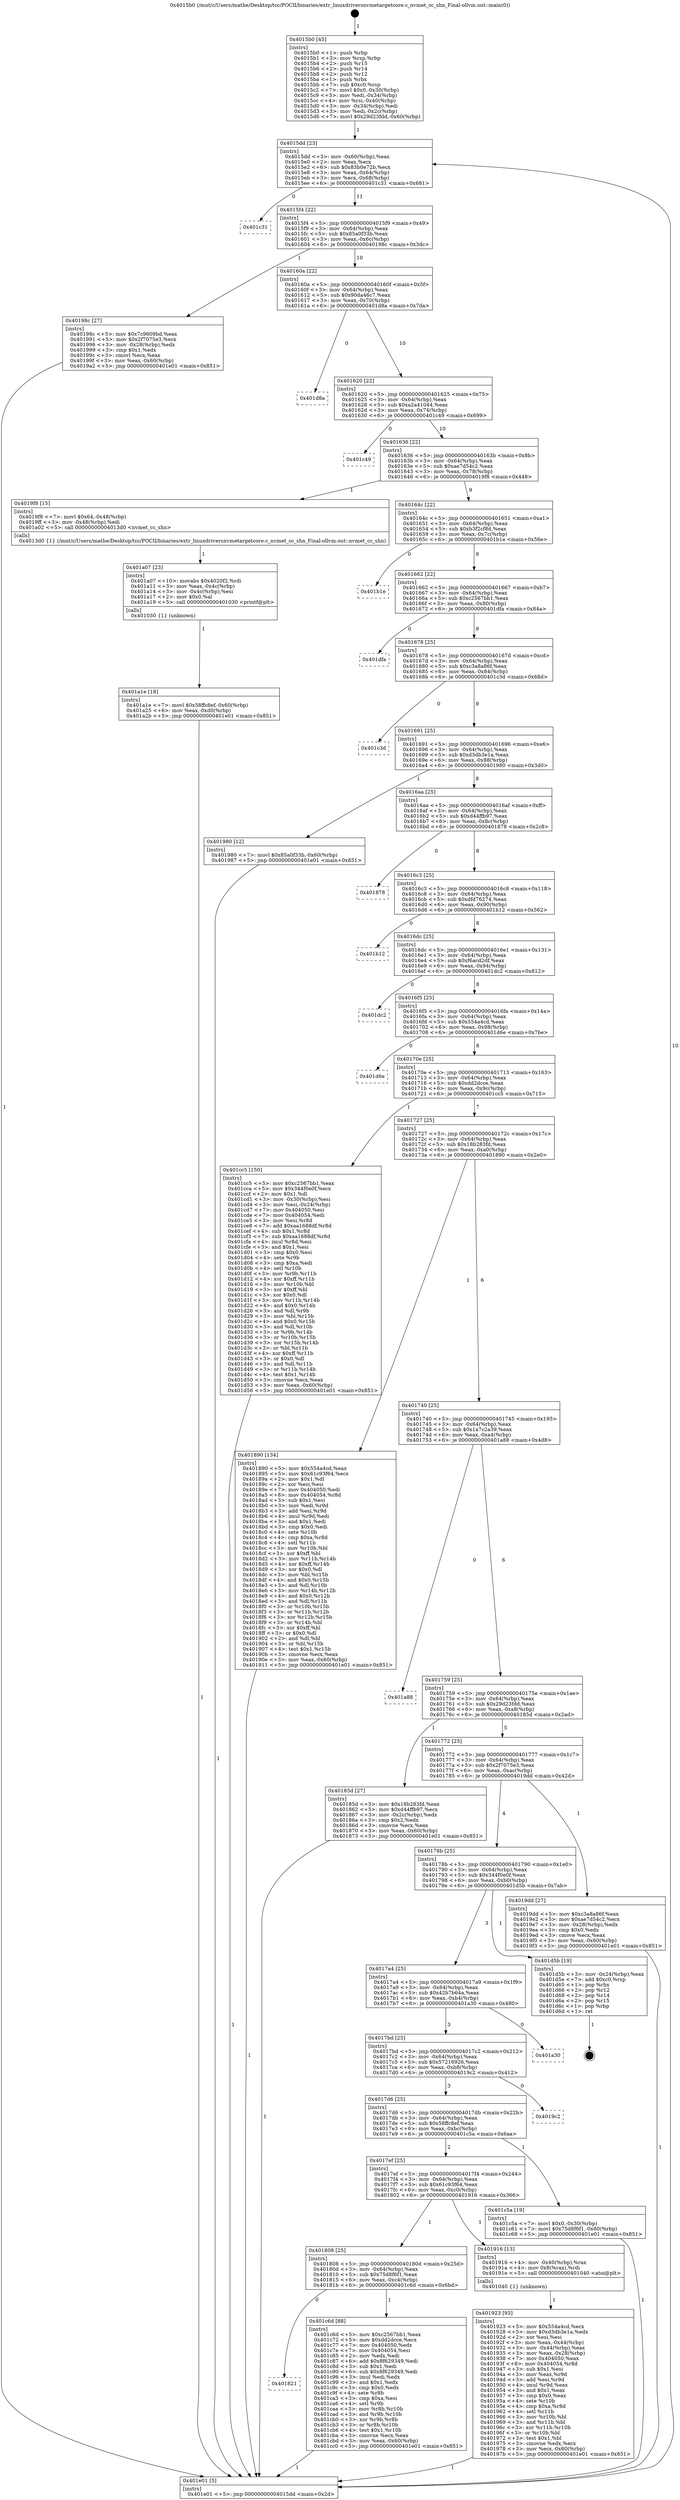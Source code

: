 digraph "0x4015b0" {
  label = "0x4015b0 (/mnt/c/Users/mathe/Desktop/tcc/POCII/binaries/extr_linuxdriversnvmetargetcore.c_nvmet_cc_shn_Final-ollvm.out::main(0))"
  labelloc = "t"
  node[shape=record]

  Entry [label="",width=0.3,height=0.3,shape=circle,fillcolor=black,style=filled]
  "0x4015dd" [label="{
     0x4015dd [23]\l
     | [instrs]\l
     &nbsp;&nbsp;0x4015dd \<+3\>: mov -0x60(%rbp),%eax\l
     &nbsp;&nbsp;0x4015e0 \<+2\>: mov %eax,%ecx\l
     &nbsp;&nbsp;0x4015e2 \<+6\>: sub $0x83b0e72b,%ecx\l
     &nbsp;&nbsp;0x4015e8 \<+3\>: mov %eax,-0x64(%rbp)\l
     &nbsp;&nbsp;0x4015eb \<+3\>: mov %ecx,-0x68(%rbp)\l
     &nbsp;&nbsp;0x4015ee \<+6\>: je 0000000000401c31 \<main+0x681\>\l
  }"]
  "0x401c31" [label="{
     0x401c31\l
  }", style=dashed]
  "0x4015f4" [label="{
     0x4015f4 [22]\l
     | [instrs]\l
     &nbsp;&nbsp;0x4015f4 \<+5\>: jmp 00000000004015f9 \<main+0x49\>\l
     &nbsp;&nbsp;0x4015f9 \<+3\>: mov -0x64(%rbp),%eax\l
     &nbsp;&nbsp;0x4015fc \<+5\>: sub $0x85a0f33b,%eax\l
     &nbsp;&nbsp;0x401601 \<+3\>: mov %eax,-0x6c(%rbp)\l
     &nbsp;&nbsp;0x401604 \<+6\>: je 000000000040198c \<main+0x3dc\>\l
  }"]
  Exit [label="",width=0.3,height=0.3,shape=circle,fillcolor=black,style=filled,peripheries=2]
  "0x40198c" [label="{
     0x40198c [27]\l
     | [instrs]\l
     &nbsp;&nbsp;0x40198c \<+5\>: mov $0x7c9609bd,%eax\l
     &nbsp;&nbsp;0x401991 \<+5\>: mov $0x2f7075e3,%ecx\l
     &nbsp;&nbsp;0x401996 \<+3\>: mov -0x28(%rbp),%edx\l
     &nbsp;&nbsp;0x401999 \<+3\>: cmp $0x1,%edx\l
     &nbsp;&nbsp;0x40199c \<+3\>: cmovl %ecx,%eax\l
     &nbsp;&nbsp;0x40199f \<+3\>: mov %eax,-0x60(%rbp)\l
     &nbsp;&nbsp;0x4019a2 \<+5\>: jmp 0000000000401e01 \<main+0x851\>\l
  }"]
  "0x40160a" [label="{
     0x40160a [22]\l
     | [instrs]\l
     &nbsp;&nbsp;0x40160a \<+5\>: jmp 000000000040160f \<main+0x5f\>\l
     &nbsp;&nbsp;0x40160f \<+3\>: mov -0x64(%rbp),%eax\l
     &nbsp;&nbsp;0x401612 \<+5\>: sub $0x90da46c7,%eax\l
     &nbsp;&nbsp;0x401617 \<+3\>: mov %eax,-0x70(%rbp)\l
     &nbsp;&nbsp;0x40161a \<+6\>: je 0000000000401d8a \<main+0x7da\>\l
  }"]
  "0x401821" [label="{
     0x401821\l
  }", style=dashed]
  "0x401d8a" [label="{
     0x401d8a\l
  }", style=dashed]
  "0x401620" [label="{
     0x401620 [22]\l
     | [instrs]\l
     &nbsp;&nbsp;0x401620 \<+5\>: jmp 0000000000401625 \<main+0x75\>\l
     &nbsp;&nbsp;0x401625 \<+3\>: mov -0x64(%rbp),%eax\l
     &nbsp;&nbsp;0x401628 \<+5\>: sub $0xa2a41044,%eax\l
     &nbsp;&nbsp;0x40162d \<+3\>: mov %eax,-0x74(%rbp)\l
     &nbsp;&nbsp;0x401630 \<+6\>: je 0000000000401c49 \<main+0x699\>\l
  }"]
  "0x401c6d" [label="{
     0x401c6d [88]\l
     | [instrs]\l
     &nbsp;&nbsp;0x401c6d \<+5\>: mov $0xc2567bb1,%eax\l
     &nbsp;&nbsp;0x401c72 \<+5\>: mov $0xdd2dcce,%ecx\l
     &nbsp;&nbsp;0x401c77 \<+7\>: mov 0x404050,%edx\l
     &nbsp;&nbsp;0x401c7e \<+7\>: mov 0x404054,%esi\l
     &nbsp;&nbsp;0x401c85 \<+2\>: mov %edx,%edi\l
     &nbsp;&nbsp;0x401c87 \<+6\>: add $0x8f629349,%edi\l
     &nbsp;&nbsp;0x401c8d \<+3\>: sub $0x1,%edi\l
     &nbsp;&nbsp;0x401c90 \<+6\>: sub $0x8f629349,%edi\l
     &nbsp;&nbsp;0x401c96 \<+3\>: imul %edi,%edx\l
     &nbsp;&nbsp;0x401c99 \<+3\>: and $0x1,%edx\l
     &nbsp;&nbsp;0x401c9c \<+3\>: cmp $0x0,%edx\l
     &nbsp;&nbsp;0x401c9f \<+4\>: sete %r8b\l
     &nbsp;&nbsp;0x401ca3 \<+3\>: cmp $0xa,%esi\l
     &nbsp;&nbsp;0x401ca6 \<+4\>: setl %r9b\l
     &nbsp;&nbsp;0x401caa \<+3\>: mov %r8b,%r10b\l
     &nbsp;&nbsp;0x401cad \<+3\>: and %r9b,%r10b\l
     &nbsp;&nbsp;0x401cb0 \<+3\>: xor %r9b,%r8b\l
     &nbsp;&nbsp;0x401cb3 \<+3\>: or %r8b,%r10b\l
     &nbsp;&nbsp;0x401cb6 \<+4\>: test $0x1,%r10b\l
     &nbsp;&nbsp;0x401cba \<+3\>: cmovne %ecx,%eax\l
     &nbsp;&nbsp;0x401cbd \<+3\>: mov %eax,-0x60(%rbp)\l
     &nbsp;&nbsp;0x401cc0 \<+5\>: jmp 0000000000401e01 \<main+0x851\>\l
  }"]
  "0x401c49" [label="{
     0x401c49\l
  }", style=dashed]
  "0x401636" [label="{
     0x401636 [22]\l
     | [instrs]\l
     &nbsp;&nbsp;0x401636 \<+5\>: jmp 000000000040163b \<main+0x8b\>\l
     &nbsp;&nbsp;0x40163b \<+3\>: mov -0x64(%rbp),%eax\l
     &nbsp;&nbsp;0x40163e \<+5\>: sub $0xae7d54c2,%eax\l
     &nbsp;&nbsp;0x401643 \<+3\>: mov %eax,-0x78(%rbp)\l
     &nbsp;&nbsp;0x401646 \<+6\>: je 00000000004019f8 \<main+0x448\>\l
  }"]
  "0x401a1e" [label="{
     0x401a1e [18]\l
     | [instrs]\l
     &nbsp;&nbsp;0x401a1e \<+7\>: movl $0x58ffc8ef,-0x60(%rbp)\l
     &nbsp;&nbsp;0x401a25 \<+6\>: mov %eax,-0xd0(%rbp)\l
     &nbsp;&nbsp;0x401a2b \<+5\>: jmp 0000000000401e01 \<main+0x851\>\l
  }"]
  "0x4019f8" [label="{
     0x4019f8 [15]\l
     | [instrs]\l
     &nbsp;&nbsp;0x4019f8 \<+7\>: movl $0x64,-0x48(%rbp)\l
     &nbsp;&nbsp;0x4019ff \<+3\>: mov -0x48(%rbp),%edi\l
     &nbsp;&nbsp;0x401a02 \<+5\>: call 00000000004013d0 \<nvmet_cc_shn\>\l
     | [calls]\l
     &nbsp;&nbsp;0x4013d0 \{1\} (/mnt/c/Users/mathe/Desktop/tcc/POCII/binaries/extr_linuxdriversnvmetargetcore.c_nvmet_cc_shn_Final-ollvm.out::nvmet_cc_shn)\l
  }"]
  "0x40164c" [label="{
     0x40164c [22]\l
     | [instrs]\l
     &nbsp;&nbsp;0x40164c \<+5\>: jmp 0000000000401651 \<main+0xa1\>\l
     &nbsp;&nbsp;0x401651 \<+3\>: mov -0x64(%rbp),%eax\l
     &nbsp;&nbsp;0x401654 \<+5\>: sub $0xb3f2cf8d,%eax\l
     &nbsp;&nbsp;0x401659 \<+3\>: mov %eax,-0x7c(%rbp)\l
     &nbsp;&nbsp;0x40165c \<+6\>: je 0000000000401b1e \<main+0x56e\>\l
  }"]
  "0x401a07" [label="{
     0x401a07 [23]\l
     | [instrs]\l
     &nbsp;&nbsp;0x401a07 \<+10\>: movabs $0x4020f2,%rdi\l
     &nbsp;&nbsp;0x401a11 \<+3\>: mov %eax,-0x4c(%rbp)\l
     &nbsp;&nbsp;0x401a14 \<+3\>: mov -0x4c(%rbp),%esi\l
     &nbsp;&nbsp;0x401a17 \<+2\>: mov $0x0,%al\l
     &nbsp;&nbsp;0x401a19 \<+5\>: call 0000000000401030 \<printf@plt\>\l
     | [calls]\l
     &nbsp;&nbsp;0x401030 \{1\} (unknown)\l
  }"]
  "0x401b1e" [label="{
     0x401b1e\l
  }", style=dashed]
  "0x401662" [label="{
     0x401662 [22]\l
     | [instrs]\l
     &nbsp;&nbsp;0x401662 \<+5\>: jmp 0000000000401667 \<main+0xb7\>\l
     &nbsp;&nbsp;0x401667 \<+3\>: mov -0x64(%rbp),%eax\l
     &nbsp;&nbsp;0x40166a \<+5\>: sub $0xc2567bb1,%eax\l
     &nbsp;&nbsp;0x40166f \<+3\>: mov %eax,-0x80(%rbp)\l
     &nbsp;&nbsp;0x401672 \<+6\>: je 0000000000401dfa \<main+0x84a\>\l
  }"]
  "0x401923" [label="{
     0x401923 [93]\l
     | [instrs]\l
     &nbsp;&nbsp;0x401923 \<+5\>: mov $0x554a4cd,%ecx\l
     &nbsp;&nbsp;0x401928 \<+5\>: mov $0xd3db3e1a,%edx\l
     &nbsp;&nbsp;0x40192d \<+2\>: xor %esi,%esi\l
     &nbsp;&nbsp;0x40192f \<+3\>: mov %eax,-0x44(%rbp)\l
     &nbsp;&nbsp;0x401932 \<+3\>: mov -0x44(%rbp),%eax\l
     &nbsp;&nbsp;0x401935 \<+3\>: mov %eax,-0x28(%rbp)\l
     &nbsp;&nbsp;0x401938 \<+7\>: mov 0x404050,%eax\l
     &nbsp;&nbsp;0x40193f \<+8\>: mov 0x404054,%r8d\l
     &nbsp;&nbsp;0x401947 \<+3\>: sub $0x1,%esi\l
     &nbsp;&nbsp;0x40194a \<+3\>: mov %eax,%r9d\l
     &nbsp;&nbsp;0x40194d \<+3\>: add %esi,%r9d\l
     &nbsp;&nbsp;0x401950 \<+4\>: imul %r9d,%eax\l
     &nbsp;&nbsp;0x401954 \<+3\>: and $0x1,%eax\l
     &nbsp;&nbsp;0x401957 \<+3\>: cmp $0x0,%eax\l
     &nbsp;&nbsp;0x40195a \<+4\>: sete %r10b\l
     &nbsp;&nbsp;0x40195e \<+4\>: cmp $0xa,%r8d\l
     &nbsp;&nbsp;0x401962 \<+4\>: setl %r11b\l
     &nbsp;&nbsp;0x401966 \<+3\>: mov %r10b,%bl\l
     &nbsp;&nbsp;0x401969 \<+3\>: and %r11b,%bl\l
     &nbsp;&nbsp;0x40196c \<+3\>: xor %r11b,%r10b\l
     &nbsp;&nbsp;0x40196f \<+3\>: or %r10b,%bl\l
     &nbsp;&nbsp;0x401972 \<+3\>: test $0x1,%bl\l
     &nbsp;&nbsp;0x401975 \<+3\>: cmovne %edx,%ecx\l
     &nbsp;&nbsp;0x401978 \<+3\>: mov %ecx,-0x60(%rbp)\l
     &nbsp;&nbsp;0x40197b \<+5\>: jmp 0000000000401e01 \<main+0x851\>\l
  }"]
  "0x401dfa" [label="{
     0x401dfa\l
  }", style=dashed]
  "0x401678" [label="{
     0x401678 [25]\l
     | [instrs]\l
     &nbsp;&nbsp;0x401678 \<+5\>: jmp 000000000040167d \<main+0xcd\>\l
     &nbsp;&nbsp;0x40167d \<+3\>: mov -0x64(%rbp),%eax\l
     &nbsp;&nbsp;0x401680 \<+5\>: sub $0xc3a8a86f,%eax\l
     &nbsp;&nbsp;0x401685 \<+6\>: mov %eax,-0x84(%rbp)\l
     &nbsp;&nbsp;0x40168b \<+6\>: je 0000000000401c3d \<main+0x68d\>\l
  }"]
  "0x401808" [label="{
     0x401808 [25]\l
     | [instrs]\l
     &nbsp;&nbsp;0x401808 \<+5\>: jmp 000000000040180d \<main+0x25d\>\l
     &nbsp;&nbsp;0x40180d \<+3\>: mov -0x64(%rbp),%eax\l
     &nbsp;&nbsp;0x401810 \<+5\>: sub $0x75d8f6f1,%eax\l
     &nbsp;&nbsp;0x401815 \<+6\>: mov %eax,-0xc4(%rbp)\l
     &nbsp;&nbsp;0x40181b \<+6\>: je 0000000000401c6d \<main+0x6bd\>\l
  }"]
  "0x401c3d" [label="{
     0x401c3d\l
  }", style=dashed]
  "0x401691" [label="{
     0x401691 [25]\l
     | [instrs]\l
     &nbsp;&nbsp;0x401691 \<+5\>: jmp 0000000000401696 \<main+0xe6\>\l
     &nbsp;&nbsp;0x401696 \<+3\>: mov -0x64(%rbp),%eax\l
     &nbsp;&nbsp;0x401699 \<+5\>: sub $0xd3db3e1a,%eax\l
     &nbsp;&nbsp;0x40169e \<+6\>: mov %eax,-0x88(%rbp)\l
     &nbsp;&nbsp;0x4016a4 \<+6\>: je 0000000000401980 \<main+0x3d0\>\l
  }"]
  "0x401916" [label="{
     0x401916 [13]\l
     | [instrs]\l
     &nbsp;&nbsp;0x401916 \<+4\>: mov -0x40(%rbp),%rax\l
     &nbsp;&nbsp;0x40191a \<+4\>: mov 0x8(%rax),%rdi\l
     &nbsp;&nbsp;0x40191e \<+5\>: call 0000000000401040 \<atoi@plt\>\l
     | [calls]\l
     &nbsp;&nbsp;0x401040 \{1\} (unknown)\l
  }"]
  "0x401980" [label="{
     0x401980 [12]\l
     | [instrs]\l
     &nbsp;&nbsp;0x401980 \<+7\>: movl $0x85a0f33b,-0x60(%rbp)\l
     &nbsp;&nbsp;0x401987 \<+5\>: jmp 0000000000401e01 \<main+0x851\>\l
  }"]
  "0x4016aa" [label="{
     0x4016aa [25]\l
     | [instrs]\l
     &nbsp;&nbsp;0x4016aa \<+5\>: jmp 00000000004016af \<main+0xff\>\l
     &nbsp;&nbsp;0x4016af \<+3\>: mov -0x64(%rbp),%eax\l
     &nbsp;&nbsp;0x4016b2 \<+5\>: sub $0xd44ffb97,%eax\l
     &nbsp;&nbsp;0x4016b7 \<+6\>: mov %eax,-0x8c(%rbp)\l
     &nbsp;&nbsp;0x4016bd \<+6\>: je 0000000000401878 \<main+0x2c8\>\l
  }"]
  "0x4017ef" [label="{
     0x4017ef [25]\l
     | [instrs]\l
     &nbsp;&nbsp;0x4017ef \<+5\>: jmp 00000000004017f4 \<main+0x244\>\l
     &nbsp;&nbsp;0x4017f4 \<+3\>: mov -0x64(%rbp),%eax\l
     &nbsp;&nbsp;0x4017f7 \<+5\>: sub $0x61c93f64,%eax\l
     &nbsp;&nbsp;0x4017fc \<+6\>: mov %eax,-0xc0(%rbp)\l
     &nbsp;&nbsp;0x401802 \<+6\>: je 0000000000401916 \<main+0x366\>\l
  }"]
  "0x401878" [label="{
     0x401878\l
  }", style=dashed]
  "0x4016c3" [label="{
     0x4016c3 [25]\l
     | [instrs]\l
     &nbsp;&nbsp;0x4016c3 \<+5\>: jmp 00000000004016c8 \<main+0x118\>\l
     &nbsp;&nbsp;0x4016c8 \<+3\>: mov -0x64(%rbp),%eax\l
     &nbsp;&nbsp;0x4016cb \<+5\>: sub $0xdfd76274,%eax\l
     &nbsp;&nbsp;0x4016d0 \<+6\>: mov %eax,-0x90(%rbp)\l
     &nbsp;&nbsp;0x4016d6 \<+6\>: je 0000000000401b12 \<main+0x562\>\l
  }"]
  "0x401c5a" [label="{
     0x401c5a [19]\l
     | [instrs]\l
     &nbsp;&nbsp;0x401c5a \<+7\>: movl $0x0,-0x30(%rbp)\l
     &nbsp;&nbsp;0x401c61 \<+7\>: movl $0x75d8f6f1,-0x60(%rbp)\l
     &nbsp;&nbsp;0x401c68 \<+5\>: jmp 0000000000401e01 \<main+0x851\>\l
  }"]
  "0x401b12" [label="{
     0x401b12\l
  }", style=dashed]
  "0x4016dc" [label="{
     0x4016dc [25]\l
     | [instrs]\l
     &nbsp;&nbsp;0x4016dc \<+5\>: jmp 00000000004016e1 \<main+0x131\>\l
     &nbsp;&nbsp;0x4016e1 \<+3\>: mov -0x64(%rbp),%eax\l
     &nbsp;&nbsp;0x4016e4 \<+5\>: sub $0xf6acd2df,%eax\l
     &nbsp;&nbsp;0x4016e9 \<+6\>: mov %eax,-0x94(%rbp)\l
     &nbsp;&nbsp;0x4016ef \<+6\>: je 0000000000401dc2 \<main+0x812\>\l
  }"]
  "0x4017d6" [label="{
     0x4017d6 [25]\l
     | [instrs]\l
     &nbsp;&nbsp;0x4017d6 \<+5\>: jmp 00000000004017db \<main+0x22b\>\l
     &nbsp;&nbsp;0x4017db \<+3\>: mov -0x64(%rbp),%eax\l
     &nbsp;&nbsp;0x4017de \<+5\>: sub $0x58ffc8ef,%eax\l
     &nbsp;&nbsp;0x4017e3 \<+6\>: mov %eax,-0xbc(%rbp)\l
     &nbsp;&nbsp;0x4017e9 \<+6\>: je 0000000000401c5a \<main+0x6aa\>\l
  }"]
  "0x401dc2" [label="{
     0x401dc2\l
  }", style=dashed]
  "0x4016f5" [label="{
     0x4016f5 [25]\l
     | [instrs]\l
     &nbsp;&nbsp;0x4016f5 \<+5\>: jmp 00000000004016fa \<main+0x14a\>\l
     &nbsp;&nbsp;0x4016fa \<+3\>: mov -0x64(%rbp),%eax\l
     &nbsp;&nbsp;0x4016fd \<+5\>: sub $0x554a4cd,%eax\l
     &nbsp;&nbsp;0x401702 \<+6\>: mov %eax,-0x98(%rbp)\l
     &nbsp;&nbsp;0x401708 \<+6\>: je 0000000000401d6e \<main+0x7be\>\l
  }"]
  "0x4019c2" [label="{
     0x4019c2\l
  }", style=dashed]
  "0x401d6e" [label="{
     0x401d6e\l
  }", style=dashed]
  "0x40170e" [label="{
     0x40170e [25]\l
     | [instrs]\l
     &nbsp;&nbsp;0x40170e \<+5\>: jmp 0000000000401713 \<main+0x163\>\l
     &nbsp;&nbsp;0x401713 \<+3\>: mov -0x64(%rbp),%eax\l
     &nbsp;&nbsp;0x401716 \<+5\>: sub $0xdd2dcce,%eax\l
     &nbsp;&nbsp;0x40171b \<+6\>: mov %eax,-0x9c(%rbp)\l
     &nbsp;&nbsp;0x401721 \<+6\>: je 0000000000401cc5 \<main+0x715\>\l
  }"]
  "0x4017bd" [label="{
     0x4017bd [25]\l
     | [instrs]\l
     &nbsp;&nbsp;0x4017bd \<+5\>: jmp 00000000004017c2 \<main+0x212\>\l
     &nbsp;&nbsp;0x4017c2 \<+3\>: mov -0x64(%rbp),%eax\l
     &nbsp;&nbsp;0x4017c5 \<+5\>: sub $0x57216926,%eax\l
     &nbsp;&nbsp;0x4017ca \<+6\>: mov %eax,-0xb8(%rbp)\l
     &nbsp;&nbsp;0x4017d0 \<+6\>: je 00000000004019c2 \<main+0x412\>\l
  }"]
  "0x401cc5" [label="{
     0x401cc5 [150]\l
     | [instrs]\l
     &nbsp;&nbsp;0x401cc5 \<+5\>: mov $0xc2567bb1,%eax\l
     &nbsp;&nbsp;0x401cca \<+5\>: mov $0x344f0e0f,%ecx\l
     &nbsp;&nbsp;0x401ccf \<+2\>: mov $0x1,%dl\l
     &nbsp;&nbsp;0x401cd1 \<+3\>: mov -0x30(%rbp),%esi\l
     &nbsp;&nbsp;0x401cd4 \<+3\>: mov %esi,-0x24(%rbp)\l
     &nbsp;&nbsp;0x401cd7 \<+7\>: mov 0x404050,%esi\l
     &nbsp;&nbsp;0x401cde \<+7\>: mov 0x404054,%edi\l
     &nbsp;&nbsp;0x401ce5 \<+3\>: mov %esi,%r8d\l
     &nbsp;&nbsp;0x401ce8 \<+7\>: add $0xaa1688df,%r8d\l
     &nbsp;&nbsp;0x401cef \<+4\>: sub $0x1,%r8d\l
     &nbsp;&nbsp;0x401cf3 \<+7\>: sub $0xaa1688df,%r8d\l
     &nbsp;&nbsp;0x401cfa \<+4\>: imul %r8d,%esi\l
     &nbsp;&nbsp;0x401cfe \<+3\>: and $0x1,%esi\l
     &nbsp;&nbsp;0x401d01 \<+3\>: cmp $0x0,%esi\l
     &nbsp;&nbsp;0x401d04 \<+4\>: sete %r9b\l
     &nbsp;&nbsp;0x401d08 \<+3\>: cmp $0xa,%edi\l
     &nbsp;&nbsp;0x401d0b \<+4\>: setl %r10b\l
     &nbsp;&nbsp;0x401d0f \<+3\>: mov %r9b,%r11b\l
     &nbsp;&nbsp;0x401d12 \<+4\>: xor $0xff,%r11b\l
     &nbsp;&nbsp;0x401d16 \<+3\>: mov %r10b,%bl\l
     &nbsp;&nbsp;0x401d19 \<+3\>: xor $0xff,%bl\l
     &nbsp;&nbsp;0x401d1c \<+3\>: xor $0x0,%dl\l
     &nbsp;&nbsp;0x401d1f \<+3\>: mov %r11b,%r14b\l
     &nbsp;&nbsp;0x401d22 \<+4\>: and $0x0,%r14b\l
     &nbsp;&nbsp;0x401d26 \<+3\>: and %dl,%r9b\l
     &nbsp;&nbsp;0x401d29 \<+3\>: mov %bl,%r15b\l
     &nbsp;&nbsp;0x401d2c \<+4\>: and $0x0,%r15b\l
     &nbsp;&nbsp;0x401d30 \<+3\>: and %dl,%r10b\l
     &nbsp;&nbsp;0x401d33 \<+3\>: or %r9b,%r14b\l
     &nbsp;&nbsp;0x401d36 \<+3\>: or %r10b,%r15b\l
     &nbsp;&nbsp;0x401d39 \<+3\>: xor %r15b,%r14b\l
     &nbsp;&nbsp;0x401d3c \<+3\>: or %bl,%r11b\l
     &nbsp;&nbsp;0x401d3f \<+4\>: xor $0xff,%r11b\l
     &nbsp;&nbsp;0x401d43 \<+3\>: or $0x0,%dl\l
     &nbsp;&nbsp;0x401d46 \<+3\>: and %dl,%r11b\l
     &nbsp;&nbsp;0x401d49 \<+3\>: or %r11b,%r14b\l
     &nbsp;&nbsp;0x401d4c \<+4\>: test $0x1,%r14b\l
     &nbsp;&nbsp;0x401d50 \<+3\>: cmovne %ecx,%eax\l
     &nbsp;&nbsp;0x401d53 \<+3\>: mov %eax,-0x60(%rbp)\l
     &nbsp;&nbsp;0x401d56 \<+5\>: jmp 0000000000401e01 \<main+0x851\>\l
  }"]
  "0x401727" [label="{
     0x401727 [25]\l
     | [instrs]\l
     &nbsp;&nbsp;0x401727 \<+5\>: jmp 000000000040172c \<main+0x17c\>\l
     &nbsp;&nbsp;0x40172c \<+3\>: mov -0x64(%rbp),%eax\l
     &nbsp;&nbsp;0x40172f \<+5\>: sub $0x18b283fd,%eax\l
     &nbsp;&nbsp;0x401734 \<+6\>: mov %eax,-0xa0(%rbp)\l
     &nbsp;&nbsp;0x40173a \<+6\>: je 0000000000401890 \<main+0x2e0\>\l
  }"]
  "0x401a30" [label="{
     0x401a30\l
  }", style=dashed]
  "0x401890" [label="{
     0x401890 [134]\l
     | [instrs]\l
     &nbsp;&nbsp;0x401890 \<+5\>: mov $0x554a4cd,%eax\l
     &nbsp;&nbsp;0x401895 \<+5\>: mov $0x61c93f64,%ecx\l
     &nbsp;&nbsp;0x40189a \<+2\>: mov $0x1,%dl\l
     &nbsp;&nbsp;0x40189c \<+2\>: xor %esi,%esi\l
     &nbsp;&nbsp;0x40189e \<+7\>: mov 0x404050,%edi\l
     &nbsp;&nbsp;0x4018a5 \<+8\>: mov 0x404054,%r8d\l
     &nbsp;&nbsp;0x4018ad \<+3\>: sub $0x1,%esi\l
     &nbsp;&nbsp;0x4018b0 \<+3\>: mov %edi,%r9d\l
     &nbsp;&nbsp;0x4018b3 \<+3\>: add %esi,%r9d\l
     &nbsp;&nbsp;0x4018b6 \<+4\>: imul %r9d,%edi\l
     &nbsp;&nbsp;0x4018ba \<+3\>: and $0x1,%edi\l
     &nbsp;&nbsp;0x4018bd \<+3\>: cmp $0x0,%edi\l
     &nbsp;&nbsp;0x4018c0 \<+4\>: sete %r10b\l
     &nbsp;&nbsp;0x4018c4 \<+4\>: cmp $0xa,%r8d\l
     &nbsp;&nbsp;0x4018c8 \<+4\>: setl %r11b\l
     &nbsp;&nbsp;0x4018cc \<+3\>: mov %r10b,%bl\l
     &nbsp;&nbsp;0x4018cf \<+3\>: xor $0xff,%bl\l
     &nbsp;&nbsp;0x4018d2 \<+3\>: mov %r11b,%r14b\l
     &nbsp;&nbsp;0x4018d5 \<+4\>: xor $0xff,%r14b\l
     &nbsp;&nbsp;0x4018d9 \<+3\>: xor $0x0,%dl\l
     &nbsp;&nbsp;0x4018dc \<+3\>: mov %bl,%r15b\l
     &nbsp;&nbsp;0x4018df \<+4\>: and $0x0,%r15b\l
     &nbsp;&nbsp;0x4018e3 \<+3\>: and %dl,%r10b\l
     &nbsp;&nbsp;0x4018e6 \<+3\>: mov %r14b,%r12b\l
     &nbsp;&nbsp;0x4018e9 \<+4\>: and $0x0,%r12b\l
     &nbsp;&nbsp;0x4018ed \<+3\>: and %dl,%r11b\l
     &nbsp;&nbsp;0x4018f0 \<+3\>: or %r10b,%r15b\l
     &nbsp;&nbsp;0x4018f3 \<+3\>: or %r11b,%r12b\l
     &nbsp;&nbsp;0x4018f6 \<+3\>: xor %r12b,%r15b\l
     &nbsp;&nbsp;0x4018f9 \<+3\>: or %r14b,%bl\l
     &nbsp;&nbsp;0x4018fc \<+3\>: xor $0xff,%bl\l
     &nbsp;&nbsp;0x4018ff \<+3\>: or $0x0,%dl\l
     &nbsp;&nbsp;0x401902 \<+2\>: and %dl,%bl\l
     &nbsp;&nbsp;0x401904 \<+3\>: or %bl,%r15b\l
     &nbsp;&nbsp;0x401907 \<+4\>: test $0x1,%r15b\l
     &nbsp;&nbsp;0x40190b \<+3\>: cmovne %ecx,%eax\l
     &nbsp;&nbsp;0x40190e \<+3\>: mov %eax,-0x60(%rbp)\l
     &nbsp;&nbsp;0x401911 \<+5\>: jmp 0000000000401e01 \<main+0x851\>\l
  }"]
  "0x401740" [label="{
     0x401740 [25]\l
     | [instrs]\l
     &nbsp;&nbsp;0x401740 \<+5\>: jmp 0000000000401745 \<main+0x195\>\l
     &nbsp;&nbsp;0x401745 \<+3\>: mov -0x64(%rbp),%eax\l
     &nbsp;&nbsp;0x401748 \<+5\>: sub $0x1a7c2a39,%eax\l
     &nbsp;&nbsp;0x40174d \<+6\>: mov %eax,-0xa4(%rbp)\l
     &nbsp;&nbsp;0x401753 \<+6\>: je 0000000000401a88 \<main+0x4d8\>\l
  }"]
  "0x4017a4" [label="{
     0x4017a4 [25]\l
     | [instrs]\l
     &nbsp;&nbsp;0x4017a4 \<+5\>: jmp 00000000004017a9 \<main+0x1f9\>\l
     &nbsp;&nbsp;0x4017a9 \<+3\>: mov -0x64(%rbp),%eax\l
     &nbsp;&nbsp;0x4017ac \<+5\>: sub $0x42b7b64a,%eax\l
     &nbsp;&nbsp;0x4017b1 \<+6\>: mov %eax,-0xb4(%rbp)\l
     &nbsp;&nbsp;0x4017b7 \<+6\>: je 0000000000401a30 \<main+0x480\>\l
  }"]
  "0x401a88" [label="{
     0x401a88\l
  }", style=dashed]
  "0x401759" [label="{
     0x401759 [25]\l
     | [instrs]\l
     &nbsp;&nbsp;0x401759 \<+5\>: jmp 000000000040175e \<main+0x1ae\>\l
     &nbsp;&nbsp;0x40175e \<+3\>: mov -0x64(%rbp),%eax\l
     &nbsp;&nbsp;0x401761 \<+5\>: sub $0x29d23fdd,%eax\l
     &nbsp;&nbsp;0x401766 \<+6\>: mov %eax,-0xa8(%rbp)\l
     &nbsp;&nbsp;0x40176c \<+6\>: je 000000000040185d \<main+0x2ad\>\l
  }"]
  "0x401d5b" [label="{
     0x401d5b [19]\l
     | [instrs]\l
     &nbsp;&nbsp;0x401d5b \<+3\>: mov -0x24(%rbp),%eax\l
     &nbsp;&nbsp;0x401d5e \<+7\>: add $0xc0,%rsp\l
     &nbsp;&nbsp;0x401d65 \<+1\>: pop %rbx\l
     &nbsp;&nbsp;0x401d66 \<+2\>: pop %r12\l
     &nbsp;&nbsp;0x401d68 \<+2\>: pop %r14\l
     &nbsp;&nbsp;0x401d6a \<+2\>: pop %r15\l
     &nbsp;&nbsp;0x401d6c \<+1\>: pop %rbp\l
     &nbsp;&nbsp;0x401d6d \<+1\>: ret\l
  }"]
  "0x40185d" [label="{
     0x40185d [27]\l
     | [instrs]\l
     &nbsp;&nbsp;0x40185d \<+5\>: mov $0x18b283fd,%eax\l
     &nbsp;&nbsp;0x401862 \<+5\>: mov $0xd44ffb97,%ecx\l
     &nbsp;&nbsp;0x401867 \<+3\>: mov -0x2c(%rbp),%edx\l
     &nbsp;&nbsp;0x40186a \<+3\>: cmp $0x2,%edx\l
     &nbsp;&nbsp;0x40186d \<+3\>: cmovne %ecx,%eax\l
     &nbsp;&nbsp;0x401870 \<+3\>: mov %eax,-0x60(%rbp)\l
     &nbsp;&nbsp;0x401873 \<+5\>: jmp 0000000000401e01 \<main+0x851\>\l
  }"]
  "0x401772" [label="{
     0x401772 [25]\l
     | [instrs]\l
     &nbsp;&nbsp;0x401772 \<+5\>: jmp 0000000000401777 \<main+0x1c7\>\l
     &nbsp;&nbsp;0x401777 \<+3\>: mov -0x64(%rbp),%eax\l
     &nbsp;&nbsp;0x40177a \<+5\>: sub $0x2f7075e3,%eax\l
     &nbsp;&nbsp;0x40177f \<+6\>: mov %eax,-0xac(%rbp)\l
     &nbsp;&nbsp;0x401785 \<+6\>: je 00000000004019dd \<main+0x42d\>\l
  }"]
  "0x401e01" [label="{
     0x401e01 [5]\l
     | [instrs]\l
     &nbsp;&nbsp;0x401e01 \<+5\>: jmp 00000000004015dd \<main+0x2d\>\l
  }"]
  "0x4015b0" [label="{
     0x4015b0 [45]\l
     | [instrs]\l
     &nbsp;&nbsp;0x4015b0 \<+1\>: push %rbp\l
     &nbsp;&nbsp;0x4015b1 \<+3\>: mov %rsp,%rbp\l
     &nbsp;&nbsp;0x4015b4 \<+2\>: push %r15\l
     &nbsp;&nbsp;0x4015b6 \<+2\>: push %r14\l
     &nbsp;&nbsp;0x4015b8 \<+2\>: push %r12\l
     &nbsp;&nbsp;0x4015ba \<+1\>: push %rbx\l
     &nbsp;&nbsp;0x4015bb \<+7\>: sub $0xc0,%rsp\l
     &nbsp;&nbsp;0x4015c2 \<+7\>: movl $0x0,-0x30(%rbp)\l
     &nbsp;&nbsp;0x4015c9 \<+3\>: mov %edi,-0x34(%rbp)\l
     &nbsp;&nbsp;0x4015cc \<+4\>: mov %rsi,-0x40(%rbp)\l
     &nbsp;&nbsp;0x4015d0 \<+3\>: mov -0x34(%rbp),%edi\l
     &nbsp;&nbsp;0x4015d3 \<+3\>: mov %edi,-0x2c(%rbp)\l
     &nbsp;&nbsp;0x4015d6 \<+7\>: movl $0x29d23fdd,-0x60(%rbp)\l
  }"]
  "0x40178b" [label="{
     0x40178b [25]\l
     | [instrs]\l
     &nbsp;&nbsp;0x40178b \<+5\>: jmp 0000000000401790 \<main+0x1e0\>\l
     &nbsp;&nbsp;0x401790 \<+3\>: mov -0x64(%rbp),%eax\l
     &nbsp;&nbsp;0x401793 \<+5\>: sub $0x344f0e0f,%eax\l
     &nbsp;&nbsp;0x401798 \<+6\>: mov %eax,-0xb0(%rbp)\l
     &nbsp;&nbsp;0x40179e \<+6\>: je 0000000000401d5b \<main+0x7ab\>\l
  }"]
  "0x4019dd" [label="{
     0x4019dd [27]\l
     | [instrs]\l
     &nbsp;&nbsp;0x4019dd \<+5\>: mov $0xc3a8a86f,%eax\l
     &nbsp;&nbsp;0x4019e2 \<+5\>: mov $0xae7d54c2,%ecx\l
     &nbsp;&nbsp;0x4019e7 \<+3\>: mov -0x28(%rbp),%edx\l
     &nbsp;&nbsp;0x4019ea \<+3\>: cmp $0x0,%edx\l
     &nbsp;&nbsp;0x4019ed \<+3\>: cmove %ecx,%eax\l
     &nbsp;&nbsp;0x4019f0 \<+3\>: mov %eax,-0x60(%rbp)\l
     &nbsp;&nbsp;0x4019f3 \<+5\>: jmp 0000000000401e01 \<main+0x851\>\l
  }"]
  Entry -> "0x4015b0" [label=" 1"]
  "0x4015dd" -> "0x401c31" [label=" 0"]
  "0x4015dd" -> "0x4015f4" [label=" 11"]
  "0x401d5b" -> Exit [label=" 1"]
  "0x4015f4" -> "0x40198c" [label=" 1"]
  "0x4015f4" -> "0x40160a" [label=" 10"]
  "0x401cc5" -> "0x401e01" [label=" 1"]
  "0x40160a" -> "0x401d8a" [label=" 0"]
  "0x40160a" -> "0x401620" [label=" 10"]
  "0x401c6d" -> "0x401e01" [label=" 1"]
  "0x401620" -> "0x401c49" [label=" 0"]
  "0x401620" -> "0x401636" [label=" 10"]
  "0x401808" -> "0x401821" [label=" 0"]
  "0x401636" -> "0x4019f8" [label=" 1"]
  "0x401636" -> "0x40164c" [label=" 9"]
  "0x401808" -> "0x401c6d" [label=" 1"]
  "0x40164c" -> "0x401b1e" [label=" 0"]
  "0x40164c" -> "0x401662" [label=" 9"]
  "0x401c5a" -> "0x401e01" [label=" 1"]
  "0x401662" -> "0x401dfa" [label=" 0"]
  "0x401662" -> "0x401678" [label=" 9"]
  "0x401a1e" -> "0x401e01" [label=" 1"]
  "0x401678" -> "0x401c3d" [label=" 0"]
  "0x401678" -> "0x401691" [label=" 9"]
  "0x401a07" -> "0x401a1e" [label=" 1"]
  "0x401691" -> "0x401980" [label=" 1"]
  "0x401691" -> "0x4016aa" [label=" 8"]
  "0x4019f8" -> "0x401a07" [label=" 1"]
  "0x4016aa" -> "0x401878" [label=" 0"]
  "0x4016aa" -> "0x4016c3" [label=" 8"]
  "0x40198c" -> "0x401e01" [label=" 1"]
  "0x4016c3" -> "0x401b12" [label=" 0"]
  "0x4016c3" -> "0x4016dc" [label=" 8"]
  "0x401980" -> "0x401e01" [label=" 1"]
  "0x4016dc" -> "0x401dc2" [label=" 0"]
  "0x4016dc" -> "0x4016f5" [label=" 8"]
  "0x401916" -> "0x401923" [label=" 1"]
  "0x4016f5" -> "0x401d6e" [label=" 0"]
  "0x4016f5" -> "0x40170e" [label=" 8"]
  "0x4017ef" -> "0x401808" [label=" 1"]
  "0x40170e" -> "0x401cc5" [label=" 1"]
  "0x40170e" -> "0x401727" [label=" 7"]
  "0x4019dd" -> "0x401e01" [label=" 1"]
  "0x401727" -> "0x401890" [label=" 1"]
  "0x401727" -> "0x401740" [label=" 6"]
  "0x4017d6" -> "0x4017ef" [label=" 2"]
  "0x401740" -> "0x401a88" [label=" 0"]
  "0x401740" -> "0x401759" [label=" 6"]
  "0x401923" -> "0x401e01" [label=" 1"]
  "0x401759" -> "0x40185d" [label=" 1"]
  "0x401759" -> "0x401772" [label=" 5"]
  "0x40185d" -> "0x401e01" [label=" 1"]
  "0x4015b0" -> "0x4015dd" [label=" 1"]
  "0x401e01" -> "0x4015dd" [label=" 10"]
  "0x401890" -> "0x401e01" [label=" 1"]
  "0x4017bd" -> "0x4017d6" [label=" 3"]
  "0x401772" -> "0x4019dd" [label=" 1"]
  "0x401772" -> "0x40178b" [label=" 4"]
  "0x4017bd" -> "0x4019c2" [label=" 0"]
  "0x40178b" -> "0x401d5b" [label=" 1"]
  "0x40178b" -> "0x4017a4" [label=" 3"]
  "0x4017d6" -> "0x401c5a" [label=" 1"]
  "0x4017a4" -> "0x401a30" [label=" 0"]
  "0x4017a4" -> "0x4017bd" [label=" 3"]
  "0x4017ef" -> "0x401916" [label=" 1"]
}
